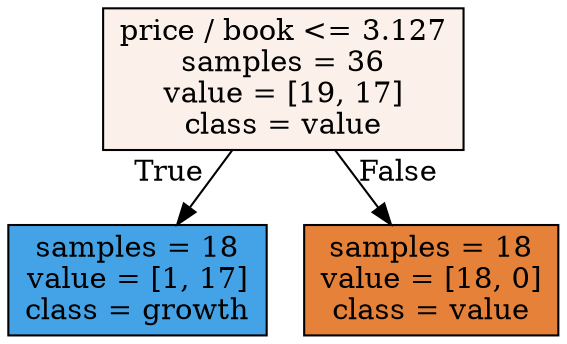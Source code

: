digraph Tree {
node [shape=box, style="filled", color="black"] ;
0 [label="price / book <= 3.127\nsamples = 36\nvalue = [19, 17]\nclass = value", fillcolor="#e581391b"] ;
1 [label="samples = 18\nvalue = [1, 17]\nclass = growth", fillcolor="#399de5f0"] ;
0 -> 1 [labeldistance=2.5, labelangle=45, headlabel="True"] ;
2 [label="samples = 18\nvalue = [18, 0]\nclass = value", fillcolor="#e58139ff"] ;
0 -> 2 [labeldistance=2.5, labelangle=-45, headlabel="False"] ;
}